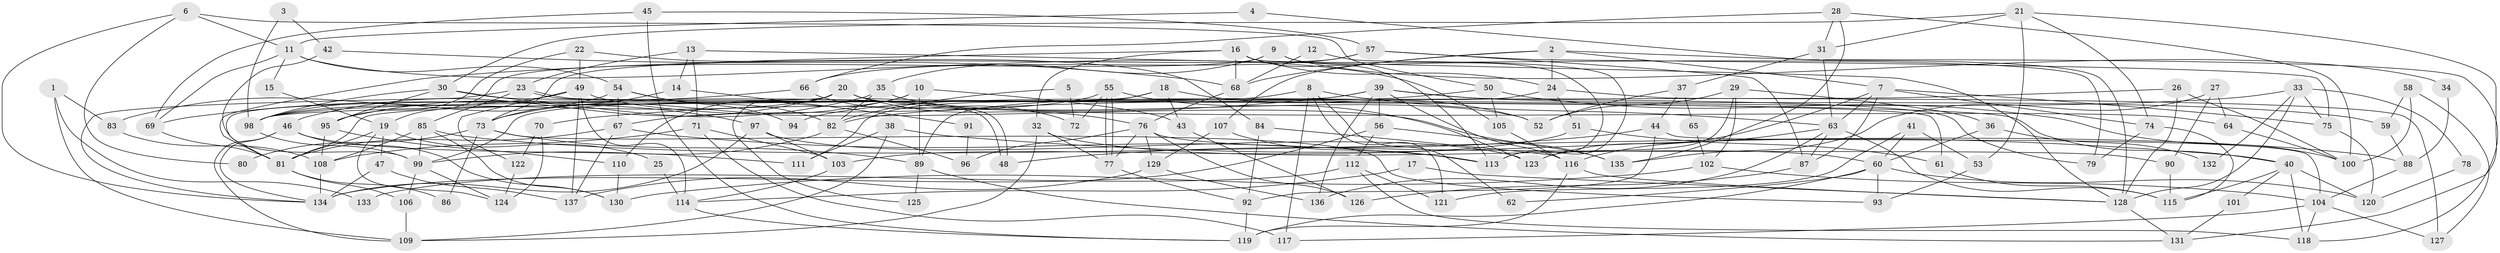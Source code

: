 // Generated by graph-tools (version 1.1) at 2025/02/03/09/25 03:02:14]
// undirected, 137 vertices, 274 edges
graph export_dot {
graph [start="1"]
  node [color=gray90,style=filled];
  1;
  2;
  3;
  4;
  5;
  6;
  7;
  8;
  9;
  10;
  11;
  12;
  13;
  14;
  15;
  16;
  17;
  18;
  19;
  20;
  21;
  22;
  23;
  24;
  25;
  26;
  27;
  28;
  29;
  30;
  31;
  32;
  33;
  34;
  35;
  36;
  37;
  38;
  39;
  40;
  41;
  42;
  43;
  44;
  45;
  46;
  47;
  48;
  49;
  50;
  51;
  52;
  53;
  54;
  55;
  56;
  57;
  58;
  59;
  60;
  61;
  62;
  63;
  64;
  65;
  66;
  67;
  68;
  69;
  70;
  71;
  72;
  73;
  74;
  75;
  76;
  77;
  78;
  79;
  80;
  81;
  82;
  83;
  84;
  85;
  86;
  87;
  88;
  89;
  90;
  91;
  92;
  93;
  94;
  95;
  96;
  97;
  98;
  99;
  100;
  101;
  102;
  103;
  104;
  105;
  106;
  107;
  108;
  109;
  110;
  111;
  112;
  113;
  114;
  115;
  116;
  117;
  118;
  119;
  120;
  121;
  122;
  123;
  124;
  125;
  126;
  127;
  128;
  129;
  130;
  131;
  132;
  133;
  134;
  135;
  136;
  137;
  1 -- 109;
  1 -- 83;
  1 -- 133;
  2 -- 7;
  2 -- 68;
  2 -- 24;
  2 -- 107;
  2 -- 118;
  3 -- 42;
  3 -- 98;
  4 -- 11;
  4 -- 128;
  5 -- 72;
  5 -- 82;
  6 -- 11;
  6 -- 134;
  6 -- 50;
  6 -- 80;
  7 -- 63;
  7 -- 75;
  7 -- 74;
  7 -- 87;
  7 -- 123;
  8 -- 117;
  8 -- 63;
  8 -- 62;
  8 -- 98;
  8 -- 121;
  9 -- 113;
  9 -- 19;
  9 -- 34;
  9 -- 35;
  10 -- 73;
  10 -- 110;
  10 -- 43;
  10 -- 89;
  11 -- 54;
  11 -- 105;
  11 -- 15;
  11 -- 69;
  12 -- 68;
  12 -- 113;
  13 -- 23;
  13 -- 71;
  13 -- 14;
  13 -- 128;
  14 -- 73;
  14 -- 91;
  15 -- 19;
  16 -- 24;
  16 -- 81;
  16 -- 32;
  16 -- 68;
  16 -- 79;
  16 -- 113;
  17 -- 128;
  17 -- 114;
  18 -- 99;
  18 -- 52;
  18 -- 43;
  18 -- 111;
  19 -- 47;
  19 -- 81;
  19 -- 25;
  19 -- 124;
  20 -- 76;
  20 -- 81;
  20 -- 46;
  20 -- 61;
  20 -- 64;
  20 -- 98;
  20 -- 125;
  21 -- 53;
  21 -- 131;
  21 -- 30;
  21 -- 31;
  21 -- 74;
  22 -- 84;
  22 -- 95;
  22 -- 49;
  23 -- 48;
  23 -- 48;
  23 -- 85;
  23 -- 134;
  24 -- 51;
  24 -- 89;
  24 -- 127;
  25 -- 114;
  26 -- 128;
  26 -- 98;
  26 -- 100;
  27 -- 64;
  27 -- 135;
  27 -- 90;
  28 -- 31;
  28 -- 135;
  28 -- 66;
  28 -- 100;
  29 -- 52;
  29 -- 102;
  29 -- 36;
  29 -- 123;
  30 -- 98;
  30 -- 40;
  30 -- 95;
  30 -- 97;
  31 -- 63;
  31 -- 37;
  32 -- 77;
  32 -- 60;
  32 -- 109;
  33 -- 128;
  33 -- 82;
  33 -- 75;
  33 -- 78;
  33 -- 132;
  34 -- 88;
  35 -- 82;
  35 -- 52;
  35 -- 95;
  36 -- 60;
  36 -- 132;
  37 -- 44;
  37 -- 52;
  37 -- 65;
  38 -- 111;
  38 -- 109;
  38 -- 40;
  39 -- 79;
  39 -- 81;
  39 -- 56;
  39 -- 59;
  39 -- 70;
  39 -- 116;
  39 -- 136;
  40 -- 101;
  40 -- 115;
  40 -- 118;
  40 -- 120;
  41 -- 121;
  41 -- 60;
  41 -- 53;
  42 -- 68;
  42 -- 99;
  43 -- 126;
  44 -- 104;
  44 -- 92;
  44 -- 48;
  45 -- 119;
  45 -- 57;
  45 -- 69;
  46 -- 134;
  46 -- 109;
  46 -- 111;
  46 -- 130;
  47 -- 137;
  47 -- 134;
  49 -- 122;
  49 -- 83;
  49 -- 114;
  49 -- 135;
  49 -- 137;
  50 -- 100;
  50 -- 94;
  50 -- 105;
  51 -- 61;
  51 -- 103;
  53 -- 93;
  54 -- 67;
  54 -- 98;
  54 -- 82;
  54 -- 94;
  55 -- 77;
  55 -- 77;
  55 -- 123;
  55 -- 67;
  55 -- 72;
  56 -- 134;
  56 -- 112;
  56 -- 135;
  57 -- 87;
  57 -- 66;
  57 -- 73;
  57 -- 75;
  58 -- 100;
  58 -- 127;
  58 -- 59;
  59 -- 88;
  60 -- 120;
  60 -- 62;
  60 -- 93;
  60 -- 119;
  61 -- 115;
  63 -- 136;
  63 -- 115;
  63 -- 87;
  63 -- 116;
  64 -- 100;
  65 -- 102;
  66 -- 69;
  66 -- 72;
  67 -- 137;
  67 -- 81;
  67 -- 113;
  68 -- 76;
  69 -- 81;
  70 -- 124;
  70 -- 122;
  71 -- 103;
  71 -- 108;
  71 -- 117;
  73 -- 89;
  73 -- 80;
  73 -- 86;
  73 -- 93;
  74 -- 79;
  74 -- 115;
  75 -- 120;
  76 -- 126;
  76 -- 90;
  76 -- 77;
  76 -- 96;
  76 -- 129;
  77 -- 92;
  78 -- 120;
  81 -- 86;
  81 -- 106;
  82 -- 99;
  82 -- 96;
  83 -- 108;
  84 -- 92;
  84 -- 116;
  85 -- 108;
  85 -- 99;
  85 -- 88;
  85 -- 130;
  87 -- 126;
  88 -- 104;
  89 -- 125;
  89 -- 131;
  90 -- 115;
  91 -- 96;
  92 -- 119;
  95 -- 108;
  95 -- 110;
  97 -- 123;
  97 -- 103;
  97 -- 134;
  98 -- 99;
  99 -- 106;
  99 -- 124;
  101 -- 131;
  102 -- 104;
  102 -- 130;
  103 -- 114;
  104 -- 118;
  104 -- 117;
  104 -- 127;
  105 -- 116;
  106 -- 109;
  107 -- 113;
  107 -- 129;
  108 -- 134;
  110 -- 130;
  112 -- 118;
  112 -- 121;
  112 -- 133;
  114 -- 119;
  116 -- 119;
  116 -- 128;
  122 -- 124;
  128 -- 131;
  129 -- 136;
  129 -- 137;
}
